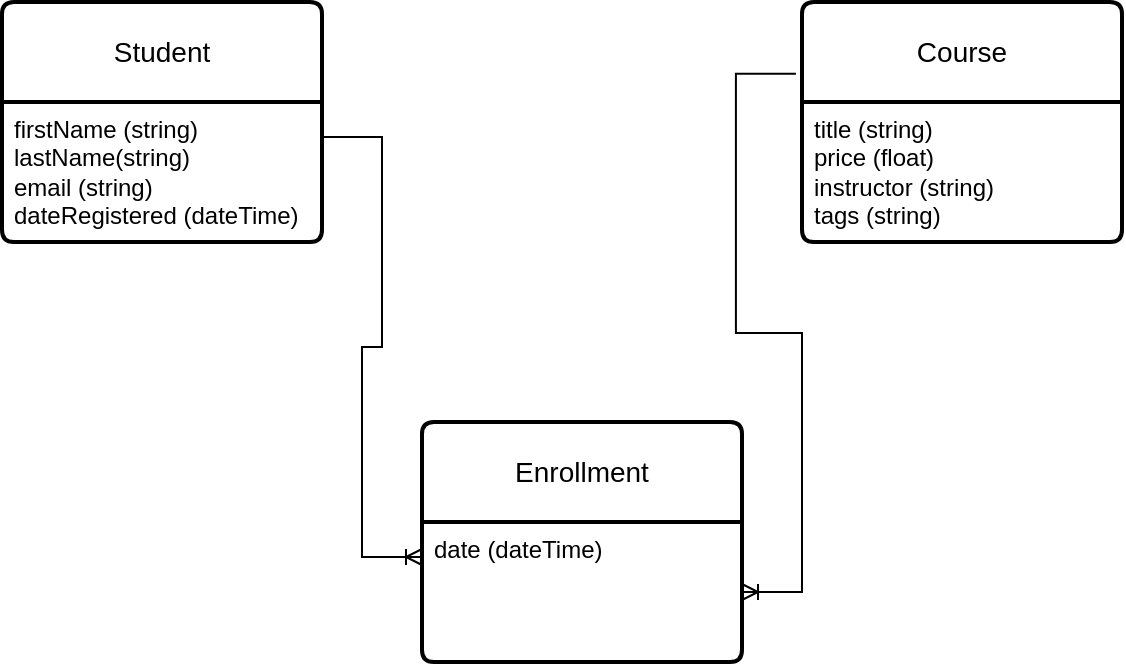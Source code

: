 <mxfile version="21.1.1" type="device">
  <diagram name="Page-1" id="HL6S5yYOEXyTc2v0XYHq">
    <mxGraphModel dx="875" dy="475" grid="1" gridSize="10" guides="1" tooltips="1" connect="1" arrows="1" fold="1" page="1" pageScale="1" pageWidth="850" pageHeight="1100" math="0" shadow="0">
      <root>
        <mxCell id="0" />
        <mxCell id="1" parent="0" />
        <mxCell id="kOg-SG1Q-b-Xm-BYNEsy-5" value="Student" style="swimlane;childLayout=stackLayout;horizontal=1;startSize=50;horizontalStack=0;rounded=1;fontSize=14;fontStyle=0;strokeWidth=2;resizeParent=0;resizeLast=1;shadow=0;dashed=0;align=center;arcSize=4;whiteSpace=wrap;html=1;" vertex="1" parent="1">
          <mxGeometry x="110" y="70" width="160" height="120" as="geometry" />
        </mxCell>
        <mxCell id="kOg-SG1Q-b-Xm-BYNEsy-6" value="firstName (string)&lt;br&gt;lastName(string)&lt;br&gt;email (string)&lt;br&gt;dateRegistered (dateTime)" style="align=left;strokeColor=none;fillColor=none;spacingLeft=4;fontSize=12;verticalAlign=top;resizable=0;rotatable=0;part=1;html=1;" vertex="1" parent="kOg-SG1Q-b-Xm-BYNEsy-5">
          <mxGeometry y="50" width="160" height="70" as="geometry" />
        </mxCell>
        <mxCell id="kOg-SG1Q-b-Xm-BYNEsy-7" value="Course" style="swimlane;childLayout=stackLayout;horizontal=1;startSize=50;horizontalStack=0;rounded=1;fontSize=14;fontStyle=0;strokeWidth=2;resizeParent=0;resizeLast=1;shadow=0;dashed=0;align=center;arcSize=4;whiteSpace=wrap;html=1;" vertex="1" parent="1">
          <mxGeometry x="510" y="70" width="160" height="120" as="geometry" />
        </mxCell>
        <mxCell id="kOg-SG1Q-b-Xm-BYNEsy-8" value="title (string)&lt;br&gt;price (float)&lt;br&gt;instructor (string)&lt;br&gt;tags (string)" style="align=left;strokeColor=none;fillColor=none;spacingLeft=4;fontSize=12;verticalAlign=top;resizable=0;rotatable=0;part=1;html=1;" vertex="1" parent="kOg-SG1Q-b-Xm-BYNEsy-7">
          <mxGeometry y="50" width="160" height="70" as="geometry" />
        </mxCell>
        <mxCell id="kOg-SG1Q-b-Xm-BYNEsy-11" value="Enrollment" style="swimlane;childLayout=stackLayout;horizontal=1;startSize=50;horizontalStack=0;rounded=1;fontSize=14;fontStyle=0;strokeWidth=2;resizeParent=0;resizeLast=1;shadow=0;dashed=0;align=center;arcSize=4;whiteSpace=wrap;html=1;" vertex="1" parent="1">
          <mxGeometry x="320" y="280" width="160" height="120" as="geometry" />
        </mxCell>
        <mxCell id="kOg-SG1Q-b-Xm-BYNEsy-12" value="date (dateTime)" style="align=left;strokeColor=none;fillColor=none;spacingLeft=4;fontSize=12;verticalAlign=top;resizable=0;rotatable=0;part=1;html=1;" vertex="1" parent="kOg-SG1Q-b-Xm-BYNEsy-11">
          <mxGeometry y="50" width="160" height="70" as="geometry" />
        </mxCell>
        <mxCell id="kOg-SG1Q-b-Xm-BYNEsy-13" value="" style="edgeStyle=entityRelationEdgeStyle;fontSize=12;html=1;endArrow=ERoneToMany;rounded=0;exitX=1;exitY=0.25;exitDx=0;exitDy=0;entryX=0;entryY=0.25;entryDx=0;entryDy=0;" edge="1" parent="1" source="kOg-SG1Q-b-Xm-BYNEsy-6" target="kOg-SG1Q-b-Xm-BYNEsy-12">
          <mxGeometry width="100" height="100" relative="1" as="geometry">
            <mxPoint x="325" y="160" as="sourcePoint" />
            <mxPoint x="425" y="60" as="targetPoint" />
          </mxGeometry>
        </mxCell>
        <mxCell id="kOg-SG1Q-b-Xm-BYNEsy-14" value="" style="edgeStyle=entityRelationEdgeStyle;fontSize=12;html=1;endArrow=ERoneToMany;rounded=0;exitX=-0.019;exitY=0.299;exitDx=0;exitDy=0;exitPerimeter=0;" edge="1" parent="1" source="kOg-SG1Q-b-Xm-BYNEsy-7" target="kOg-SG1Q-b-Xm-BYNEsy-12">
          <mxGeometry width="100" height="100" relative="1" as="geometry">
            <mxPoint x="380" y="210" as="sourcePoint" />
            <mxPoint x="480" y="110" as="targetPoint" />
          </mxGeometry>
        </mxCell>
      </root>
    </mxGraphModel>
  </diagram>
</mxfile>
